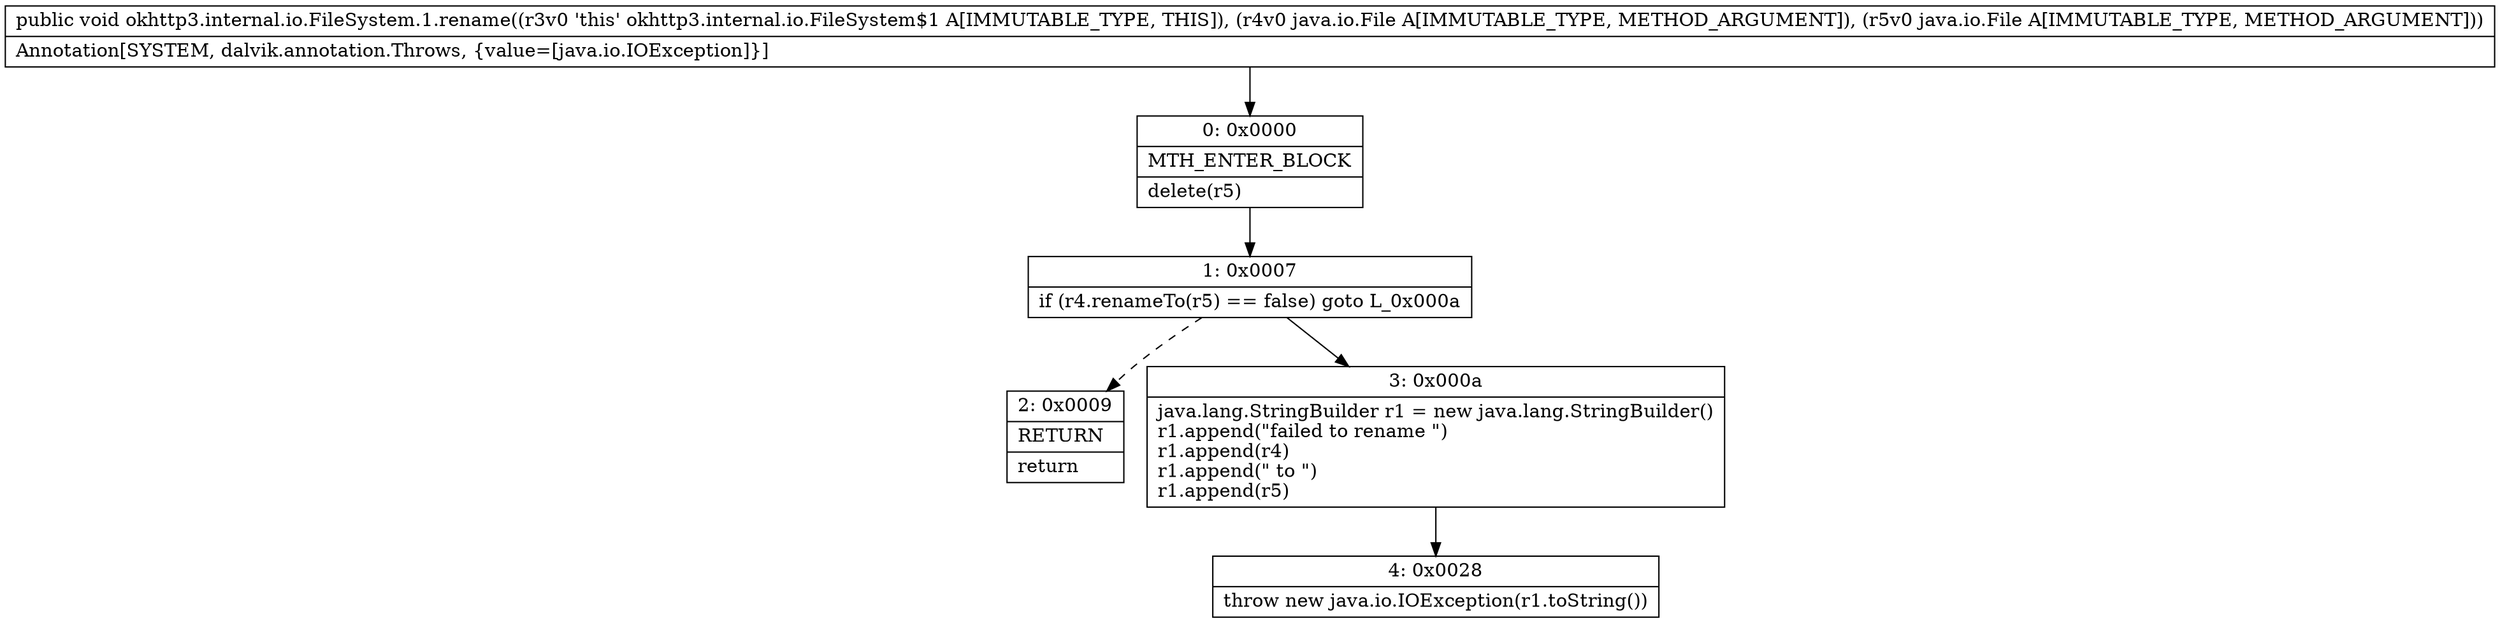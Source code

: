 digraph "CFG forokhttp3.internal.io.FileSystem.1.rename(Ljava\/io\/File;Ljava\/io\/File;)V" {
Node_0 [shape=record,label="{0\:\ 0x0000|MTH_ENTER_BLOCK\l|delete(r5)\l}"];
Node_1 [shape=record,label="{1\:\ 0x0007|if (r4.renameTo(r5) == false) goto L_0x000a\l}"];
Node_2 [shape=record,label="{2\:\ 0x0009|RETURN\l|return\l}"];
Node_3 [shape=record,label="{3\:\ 0x000a|java.lang.StringBuilder r1 = new java.lang.StringBuilder()\lr1.append(\"failed to rename \")\lr1.append(r4)\lr1.append(\" to \")\lr1.append(r5)\l}"];
Node_4 [shape=record,label="{4\:\ 0x0028|throw new java.io.IOException(r1.toString())\l}"];
MethodNode[shape=record,label="{public void okhttp3.internal.io.FileSystem.1.rename((r3v0 'this' okhttp3.internal.io.FileSystem$1 A[IMMUTABLE_TYPE, THIS]), (r4v0 java.io.File A[IMMUTABLE_TYPE, METHOD_ARGUMENT]), (r5v0 java.io.File A[IMMUTABLE_TYPE, METHOD_ARGUMENT]))  | Annotation[SYSTEM, dalvik.annotation.Throws, \{value=[java.io.IOException]\}]\l}"];
MethodNode -> Node_0;
Node_0 -> Node_1;
Node_1 -> Node_2[style=dashed];
Node_1 -> Node_3;
Node_3 -> Node_4;
}

